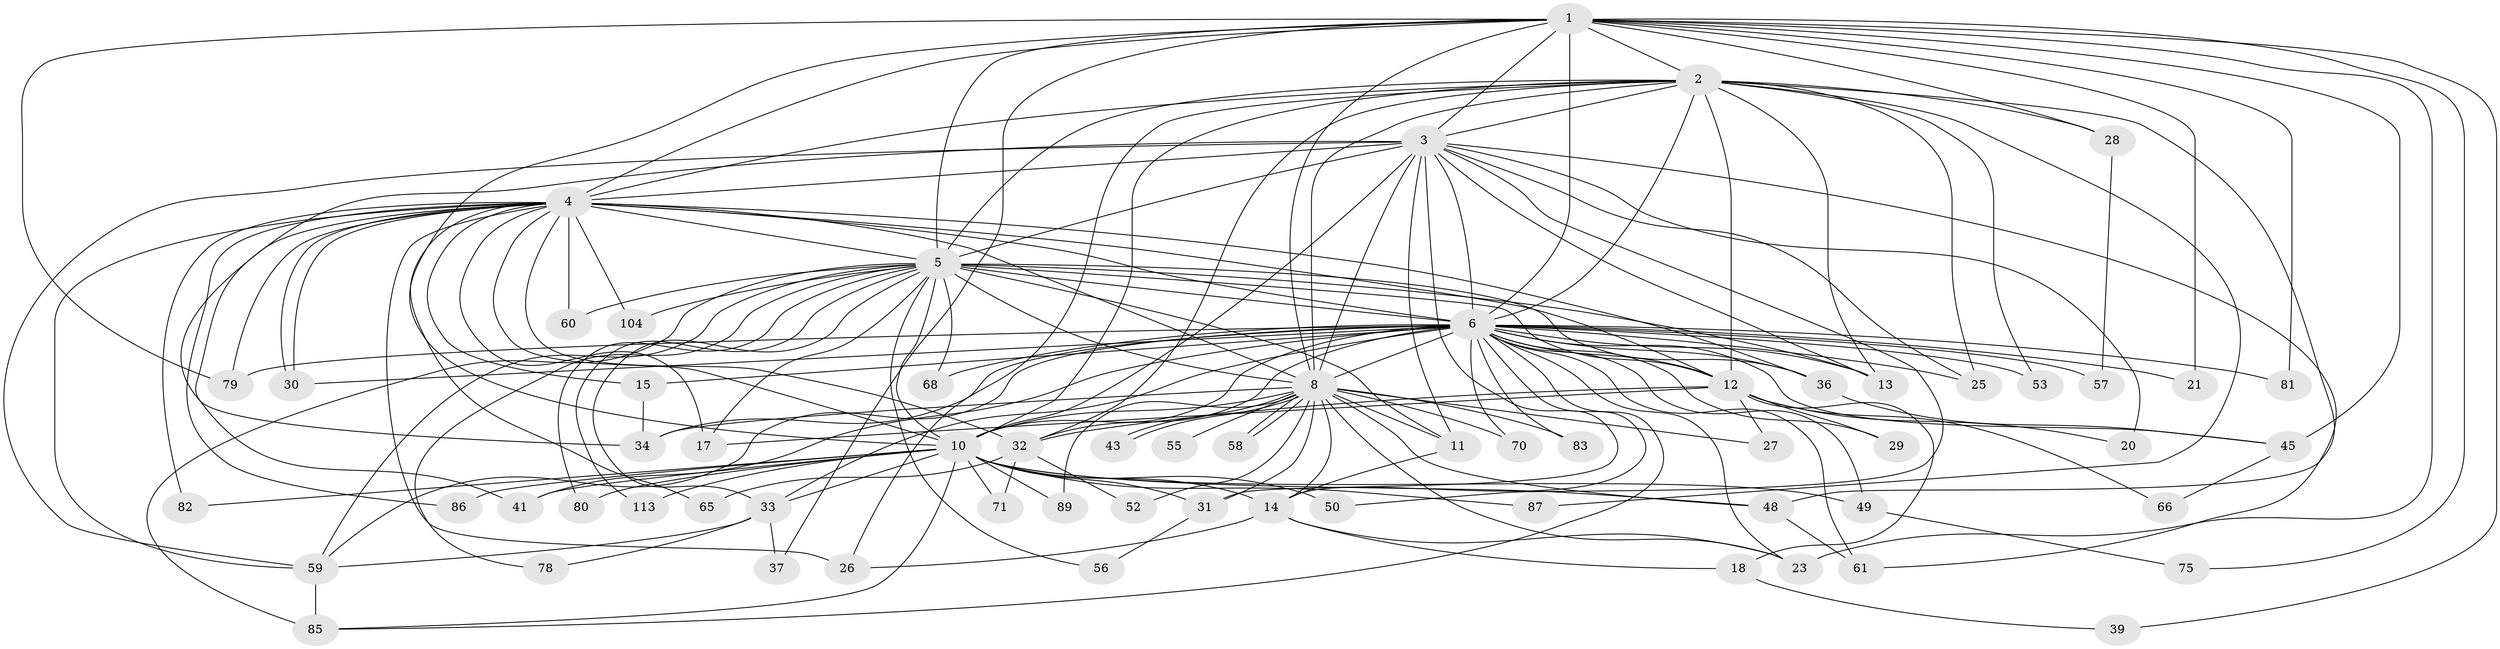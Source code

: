 // original degree distribution, {20: 0.007751937984496124, 24: 0.007751937984496124, 26: 0.015503875968992248, 29: 0.007751937984496124, 27: 0.007751937984496124, 25: 0.007751937984496124, 15: 0.007751937984496124, 30: 0.015503875968992248, 4: 0.11627906976744186, 10: 0.007751937984496124, 6: 0.023255813953488372, 3: 0.17829457364341086, 2: 0.5891472868217055, 5: 0.007751937984496124}
// Generated by graph-tools (version 1.1) at 2025/17/03/04/25 18:17:27]
// undirected, 64 vertices, 169 edges
graph export_dot {
graph [start="1"]
  node [color=gray90,style=filled];
  1 [super="+84"];
  2 [super="+112+120+121+114+72+90"];
  3 [super="+44+101+115+103+107+110+94+19+64"];
  4;
  5;
  6 [super="+9+7+119+77+62+16"];
  8 [super="+22+92+95+97+127+47+35+54"];
  10 [super="+24+51"];
  11;
  12 [super="+126+99+73"];
  13;
  14 [super="+88+67+40"];
  15;
  17;
  18;
  20;
  21;
  23 [super="+105"];
  25;
  26;
  27;
  28;
  29;
  30 [super="+91"];
  31;
  32 [super="+42"];
  33;
  34;
  36 [super="+63"];
  37;
  39;
  41 [super="+100"];
  43;
  45 [super="+116"];
  48 [super="+102+118"];
  49;
  50;
  52;
  53;
  55;
  56;
  57;
  58;
  59 [super="+96+74+69"];
  60;
  61;
  65;
  66;
  68;
  70;
  71;
  75;
  78;
  79 [super="+93"];
  80;
  81;
  82;
  83;
  85 [super="+125+106"];
  86;
  87;
  89;
  104;
  113;
  1 -- 2;
  1 -- 3 [weight=2];
  1 -- 4;
  1 -- 5;
  1 -- 6 [weight=3];
  1 -- 8;
  1 -- 10;
  1 -- 21;
  1 -- 28;
  1 -- 37;
  1 -- 39;
  1 -- 45;
  1 -- 75;
  1 -- 79 [weight=2];
  1 -- 81;
  1 -- 23;
  2 -- 3 [weight=2];
  2 -- 4;
  2 -- 5;
  2 -- 6 [weight=7];
  2 -- 8;
  2 -- 10 [weight=2];
  2 -- 12 [weight=2];
  2 -- 26;
  2 -- 28;
  2 -- 48;
  2 -- 53;
  2 -- 87;
  2 -- 13;
  2 -- 32;
  2 -- 25;
  3 -- 4 [weight=2];
  3 -- 5 [weight=2];
  3 -- 6 [weight=4];
  3 -- 8 [weight=5];
  3 -- 10 [weight=2];
  3 -- 20;
  3 -- 25;
  3 -- 31;
  3 -- 61;
  3 -- 59;
  3 -- 50;
  3 -- 13;
  3 -- 34;
  3 -- 11;
  4 -- 5;
  4 -- 6 [weight=4];
  4 -- 8;
  4 -- 10 [weight=2];
  4 -- 15;
  4 -- 17;
  4 -- 26;
  4 -- 30;
  4 -- 30;
  4 -- 32;
  4 -- 36;
  4 -- 41;
  4 -- 59;
  4 -- 60;
  4 -- 65;
  4 -- 79;
  4 -- 82;
  4 -- 86;
  4 -- 104;
  4 -- 12 [weight=2];
  5 -- 6 [weight=3];
  5 -- 8 [weight=2];
  5 -- 10;
  5 -- 11;
  5 -- 12;
  5 -- 13;
  5 -- 17;
  5 -- 33;
  5 -- 56;
  5 -- 60;
  5 -- 68;
  5 -- 78;
  5 -- 80;
  5 -- 104;
  5 -- 113;
  5 -- 85 [weight=2];
  5 -- 36;
  5 -- 59;
  6 -- 8 [weight=6];
  6 -- 10 [weight=3];
  6 -- 13;
  6 -- 15;
  6 -- 23;
  6 -- 36;
  6 -- 85;
  6 -- 68;
  6 -- 79;
  6 -- 81;
  6 -- 21;
  6 -- 25;
  6 -- 29;
  6 -- 57;
  6 -- 59;
  6 -- 30;
  6 -- 32 [weight=2];
  6 -- 45;
  6 -- 41;
  6 -- 33;
  6 -- 70;
  6 -- 49;
  6 -- 53;
  6 -- 61;
  6 -- 34;
  6 -- 83;
  6 -- 14;
  6 -- 12 [weight=2];
  8 -- 10 [weight=3];
  8 -- 11;
  8 -- 14;
  8 -- 27;
  8 -- 34;
  8 -- 43;
  8 -- 43;
  8 -- 52;
  8 -- 55 [weight=2];
  8 -- 58;
  8 -- 58;
  8 -- 70;
  8 -- 48;
  8 -- 89;
  8 -- 23;
  8 -- 31;
  8 -- 83;
  10 -- 31;
  10 -- 33;
  10 -- 41;
  10 -- 48;
  10 -- 49;
  10 -- 50;
  10 -- 71;
  10 -- 80;
  10 -- 82;
  10 -- 85;
  10 -- 86;
  10 -- 87;
  10 -- 89;
  10 -- 113;
  10 -- 14 [weight=2];
  11 -- 14;
  12 -- 18;
  12 -- 20;
  12 -- 27;
  12 -- 29;
  12 -- 66;
  12 -- 17;
  12 -- 32;
  14 -- 18;
  14 -- 26;
  14 -- 23;
  15 -- 34;
  18 -- 39;
  28 -- 57;
  31 -- 56;
  32 -- 65;
  32 -- 52;
  32 -- 71;
  33 -- 37;
  33 -- 78;
  33 -- 59;
  36 -- 45;
  45 -- 66;
  48 -- 61;
  49 -- 75;
  59 -- 85;
}
